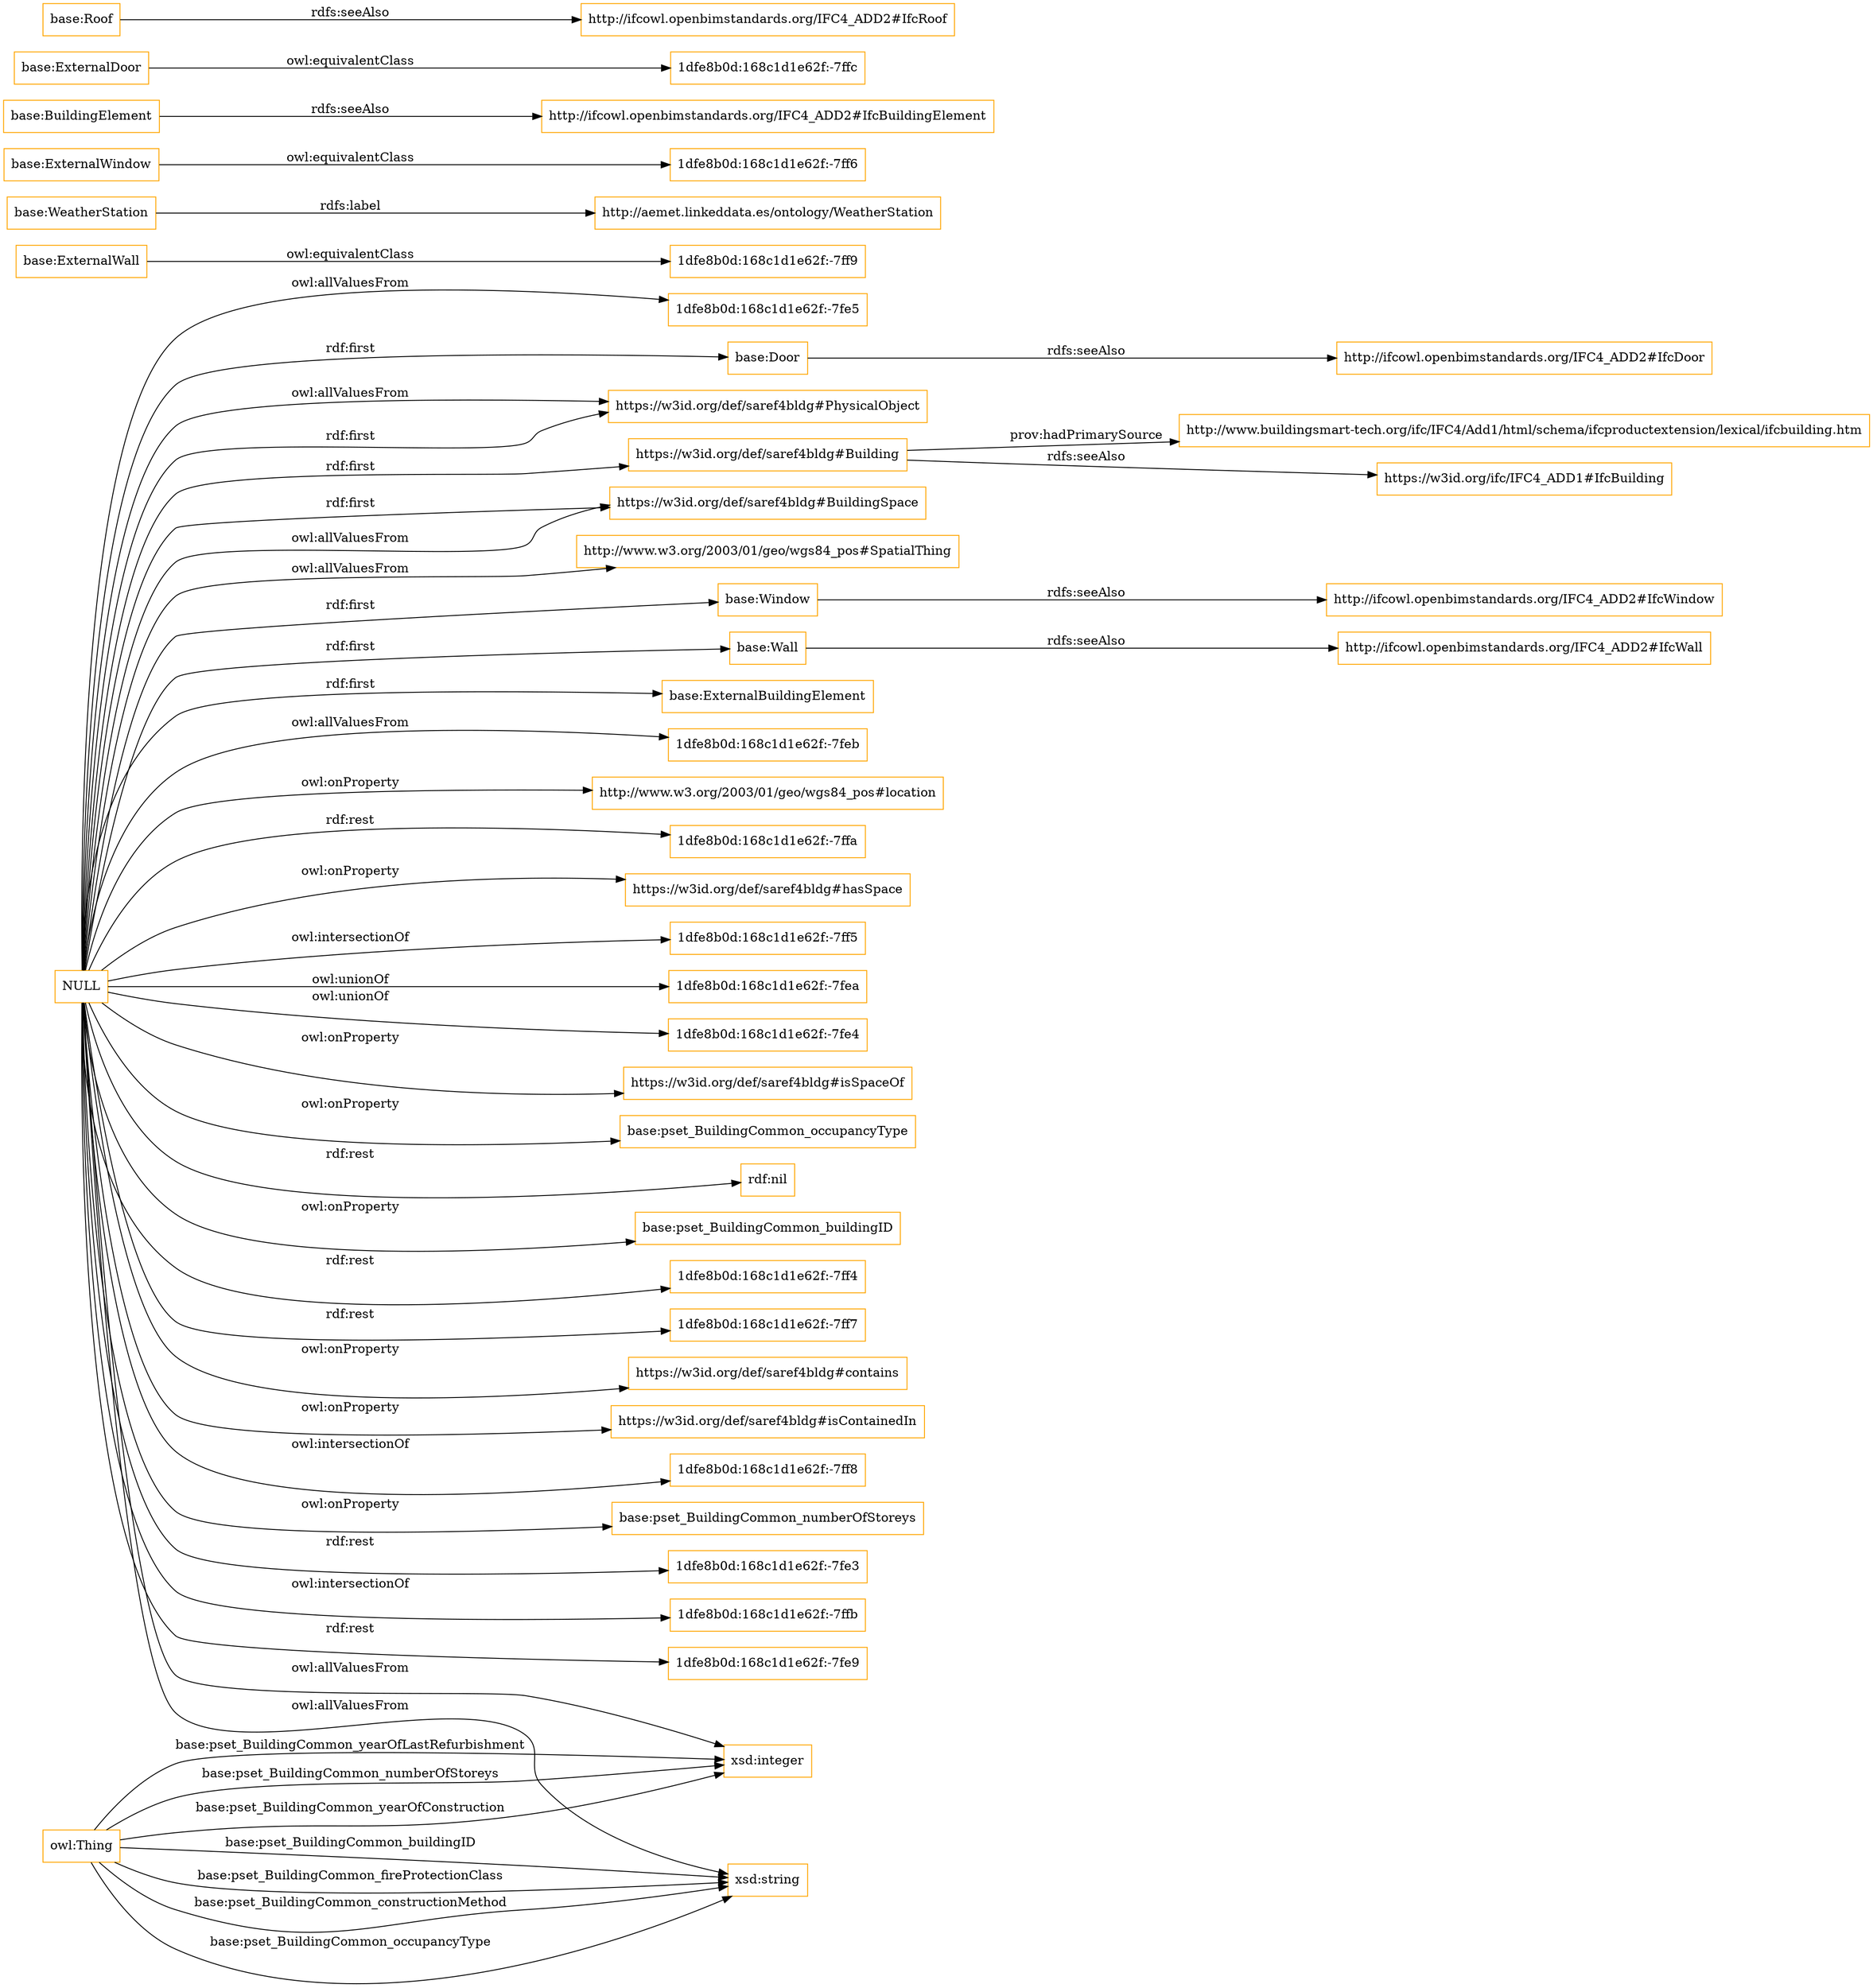 digraph ar2dtool_diagram { 
rankdir=LR;
size="1501"
node [shape = rectangle, color="orange"]; "1dfe8b0d:168c1d1e62f:-7fe5" "base:Door" "base:ExternalWall" "https://w3id.org/def/saref4bldg#PhysicalObject" "base:WeatherStation" "base:ExternalWindow" "https://w3id.org/def/saref4bldg#Building" "https://w3id.org/def/saref4bldg#BuildingSpace" "base:BuildingElement" "http://www.w3.org/2003/01/geo/wgs84_pos#SpatialThing" "base:Window" "base:Wall" "base:ExternalDoor" "1dfe8b0d:168c1d1e62f:-7ff9" "1dfe8b0d:168c1d1e62f:-7ff6" "base:Roof" "base:ExternalBuildingElement" "1dfe8b0d:168c1d1e62f:-7feb" "1dfe8b0d:168c1d1e62f:-7ffc" ; /*classes style*/
	"NULL" -> "https://w3id.org/def/saref4bldg#Building" [ label = "rdf:first" ];
	"NULL" -> "base:Window" [ label = "rdf:first" ];
	"NULL" -> "http://www.w3.org/2003/01/geo/wgs84_pos#location" [ label = "owl:onProperty" ];
	"NULL" -> "1dfe8b0d:168c1d1e62f:-7ffa" [ label = "rdf:rest" ];
	"NULL" -> "1dfe8b0d:168c1d1e62f:-7fe5" [ label = "owl:allValuesFrom" ];
	"NULL" -> "https://w3id.org/def/saref4bldg#hasSpace" [ label = "owl:onProperty" ];
	"NULL" -> "base:ExternalBuildingElement" [ label = "rdf:first" ];
	"NULL" -> "1dfe8b0d:168c1d1e62f:-7ff5" [ label = "owl:intersectionOf" ];
	"NULL" -> "xsd:integer" [ label = "owl:allValuesFrom" ];
	"NULL" -> "1dfe8b0d:168c1d1e62f:-7fea" [ label = "owl:unionOf" ];
	"NULL" -> "1dfe8b0d:168c1d1e62f:-7fe4" [ label = "owl:unionOf" ];
	"NULL" -> "base:Wall" [ label = "rdf:first" ];
	"NULL" -> "base:Door" [ label = "rdf:first" ];
	"NULL" -> "https://w3id.org/def/saref4bldg#isSpaceOf" [ label = "owl:onProperty" ];
	"NULL" -> "base:pset_BuildingCommon_occupancyType" [ label = "owl:onProperty" ];
	"NULL" -> "rdf:nil" [ label = "rdf:rest" ];
	"NULL" -> "https://w3id.org/def/saref4bldg#BuildingSpace" [ label = "rdf:first" ];
	"NULL" -> "https://w3id.org/def/saref4bldg#PhysicalObject" [ label = "owl:allValuesFrom" ];
	"NULL" -> "base:pset_BuildingCommon_buildingID" [ label = "owl:onProperty" ];
	"NULL" -> "1dfe8b0d:168c1d1e62f:-7ff4" [ label = "rdf:rest" ];
	"NULL" -> "https://w3id.org/def/saref4bldg#PhysicalObject" [ label = "rdf:first" ];
	"NULL" -> "1dfe8b0d:168c1d1e62f:-7ff7" [ label = "rdf:rest" ];
	"NULL" -> "https://w3id.org/def/saref4bldg#BuildingSpace" [ label = "owl:allValuesFrom" ];
	"NULL" -> "https://w3id.org/def/saref4bldg#contains" [ label = "owl:onProperty" ];
	"NULL" -> "https://w3id.org/def/saref4bldg#isContainedIn" [ label = "owl:onProperty" ];
	"NULL" -> "http://www.w3.org/2003/01/geo/wgs84_pos#SpatialThing" [ label = "owl:allValuesFrom" ];
	"NULL" -> "1dfe8b0d:168c1d1e62f:-7feb" [ label = "owl:allValuesFrom" ];
	"NULL" -> "1dfe8b0d:168c1d1e62f:-7ff8" [ label = "owl:intersectionOf" ];
	"NULL" -> "base:pset_BuildingCommon_numberOfStoreys" [ label = "owl:onProperty" ];
	"NULL" -> "xsd:string" [ label = "owl:allValuesFrom" ];
	"NULL" -> "1dfe8b0d:168c1d1e62f:-7fe3" [ label = "rdf:rest" ];
	"NULL" -> "1dfe8b0d:168c1d1e62f:-7ffb" [ label = "owl:intersectionOf" ];
	"NULL" -> "1dfe8b0d:168c1d1e62f:-7fe9" [ label = "rdf:rest" ];
	"base:Roof" -> "http://ifcowl.openbimstandards.org/IFC4_ADD2#IfcRoof" [ label = "rdfs:seeAlso" ];
	"base:WeatherStation" -> "http://aemet.linkeddata.es/ontology/WeatherStation" [ label = "rdfs:label" ];
	"base:BuildingElement" -> "http://ifcowl.openbimstandards.org/IFC4_ADD2#IfcBuildingElement" [ label = "rdfs:seeAlso" ];
	"base:Window" -> "http://ifcowl.openbimstandards.org/IFC4_ADD2#IfcWindow" [ label = "rdfs:seeAlso" ];
	"base:ExternalWindow" -> "1dfe8b0d:168c1d1e62f:-7ff6" [ label = "owl:equivalentClass" ];
	"base:Wall" -> "http://ifcowl.openbimstandards.org/IFC4_ADD2#IfcWall" [ label = "rdfs:seeAlso" ];
	"base:Door" -> "http://ifcowl.openbimstandards.org/IFC4_ADD2#IfcDoor" [ label = "rdfs:seeAlso" ];
	"base:ExternalWall" -> "1dfe8b0d:168c1d1e62f:-7ff9" [ label = "owl:equivalentClass" ];
	"base:ExternalDoor" -> "1dfe8b0d:168c1d1e62f:-7ffc" [ label = "owl:equivalentClass" ];
	"https://w3id.org/def/saref4bldg#Building" -> "http://www.buildingsmart-tech.org/ifc/IFC4/Add1/html/schema/ifcproductextension/lexical/ifcbuilding.htm" [ label = "prov:hadPrimarySource" ];
	"https://w3id.org/def/saref4bldg#Building" -> "https://w3id.org/ifc/IFC4_ADD1#IfcBuilding" [ label = "rdfs:seeAlso" ];
	"owl:Thing" -> "xsd:string" [ label = "base:pset_BuildingCommon_buildingID" ];
	"owl:Thing" -> "xsd:integer" [ label = "base:pset_BuildingCommon_yearOfLastRefurbishment" ];
	"owl:Thing" -> "xsd:integer" [ label = "base:pset_BuildingCommon_numberOfStoreys" ];
	"owl:Thing" -> "xsd:string" [ label = "base:pset_BuildingCommon_fireProtectionClass" ];
	"owl:Thing" -> "xsd:string" [ label = "base:pset_BuildingCommon_constructionMethod" ];
	"owl:Thing" -> "xsd:string" [ label = "base:pset_BuildingCommon_occupancyType" ];
	"owl:Thing" -> "xsd:integer" [ label = "base:pset_BuildingCommon_yearOfConstruction" ];

}
